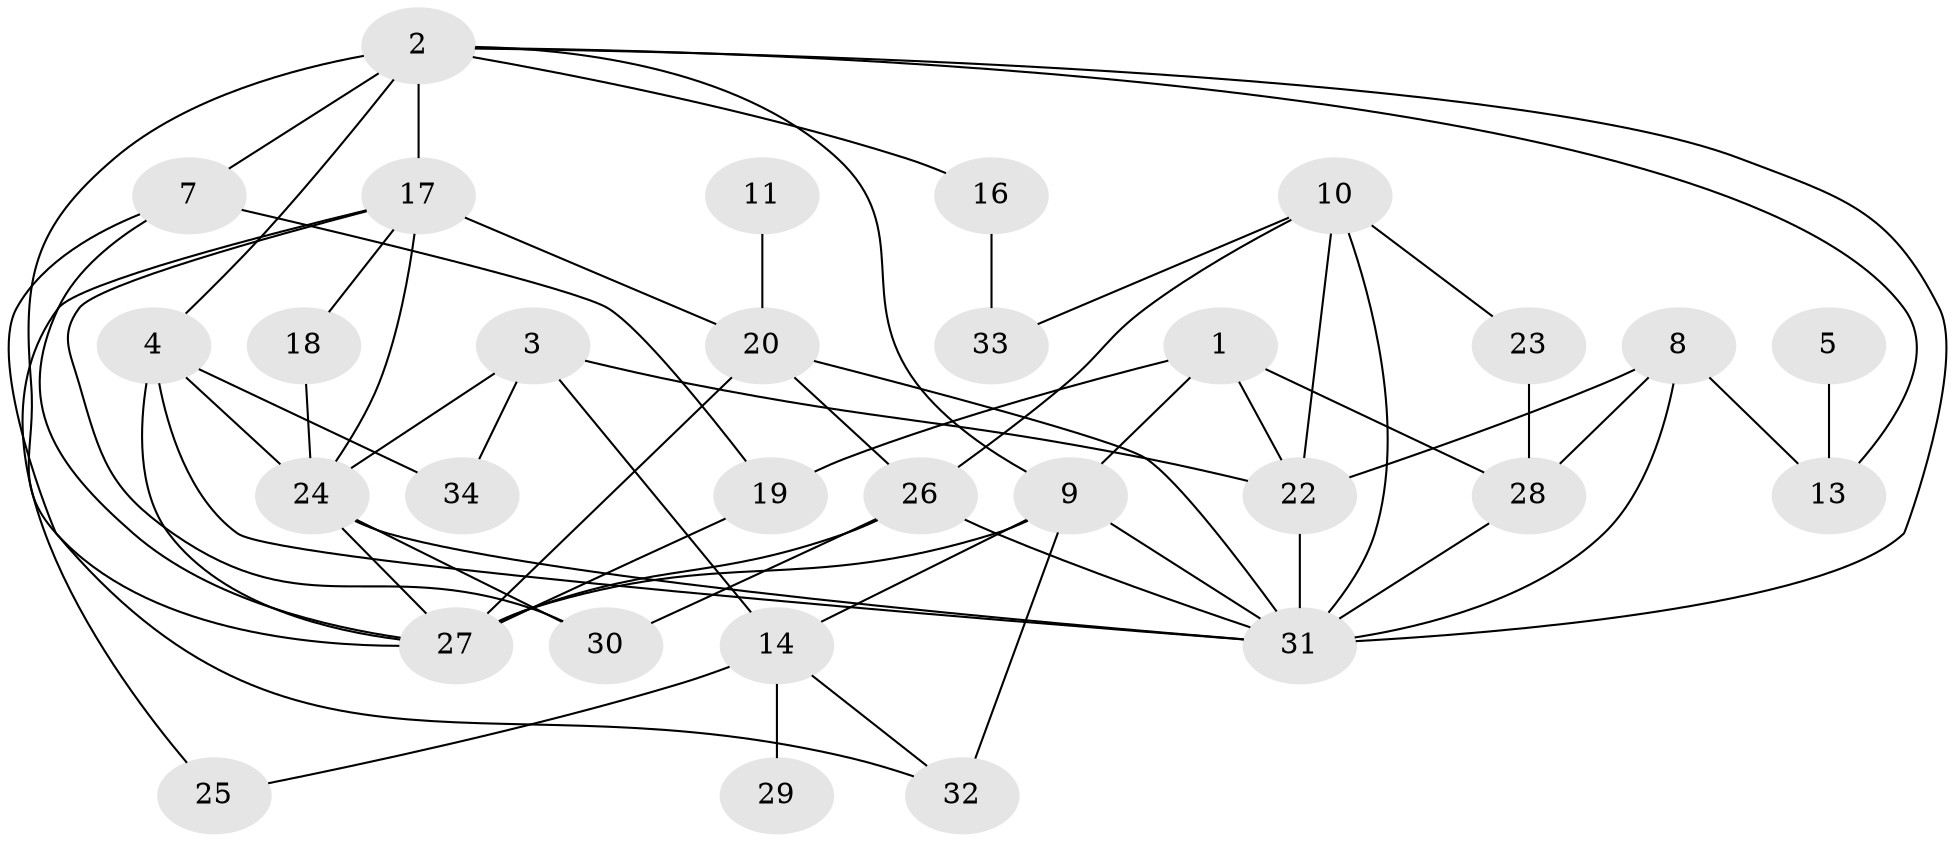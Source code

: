 // original degree distribution, {1: 0.1927710843373494, 7: 0.03614457831325301, 3: 0.20481927710843373, 2: 0.21686746987951808, 4: 0.21686746987951808, 6: 0.03614457831325301, 5: 0.04819277108433735, 0: 0.04819277108433735}
// Generated by graph-tools (version 1.1) at 2025/35/03/04/25 23:35:52]
// undirected, 30 vertices, 61 edges
graph export_dot {
  node [color=gray90,style=filled];
  1;
  2;
  3;
  4;
  5;
  7;
  8;
  9;
  10;
  11;
  13;
  14;
  16;
  17;
  18;
  19;
  20;
  22;
  23;
  24;
  25;
  26;
  27;
  28;
  29;
  30;
  31;
  32;
  33;
  34;
  1 -- 9 [weight=1.0];
  1 -- 19 [weight=1.0];
  1 -- 22 [weight=1.0];
  1 -- 28 [weight=1.0];
  2 -- 4 [weight=1.0];
  2 -- 7 [weight=3.0];
  2 -- 9 [weight=1.0];
  2 -- 13 [weight=1.0];
  2 -- 16 [weight=1.0];
  2 -- 17 [weight=2.0];
  2 -- 27 [weight=1.0];
  2 -- 31 [weight=2.0];
  3 -- 14 [weight=1.0];
  3 -- 22 [weight=1.0];
  3 -- 24 [weight=1.0];
  3 -- 34 [weight=1.0];
  4 -- 24 [weight=1.0];
  4 -- 27 [weight=1.0];
  4 -- 31 [weight=1.0];
  4 -- 34 [weight=1.0];
  5 -- 13 [weight=2.0];
  7 -- 19 [weight=1.0];
  7 -- 27 [weight=1.0];
  7 -- 32 [weight=1.0];
  8 -- 13 [weight=1.0];
  8 -- 22 [weight=1.0];
  8 -- 28 [weight=1.0];
  8 -- 31 [weight=1.0];
  9 -- 14 [weight=1.0];
  9 -- 27 [weight=2.0];
  9 -- 31 [weight=1.0];
  9 -- 32 [weight=2.0];
  10 -- 22 [weight=1.0];
  10 -- 23 [weight=1.0];
  10 -- 26 [weight=1.0];
  10 -- 31 [weight=1.0];
  10 -- 33 [weight=1.0];
  11 -- 20 [weight=1.0];
  14 -- 25 [weight=1.0];
  14 -- 29 [weight=1.0];
  14 -- 32 [weight=1.0];
  16 -- 33 [weight=1.0];
  17 -- 18 [weight=1.0];
  17 -- 20 [weight=1.0];
  17 -- 24 [weight=1.0];
  17 -- 25 [weight=1.0];
  17 -- 30 [weight=1.0];
  18 -- 24 [weight=1.0];
  19 -- 27 [weight=1.0];
  20 -- 26 [weight=1.0];
  20 -- 27 [weight=1.0];
  20 -- 31 [weight=1.0];
  22 -- 31 [weight=1.0];
  23 -- 28 [weight=1.0];
  24 -- 27 [weight=1.0];
  24 -- 30 [weight=1.0];
  24 -- 31 [weight=1.0];
  26 -- 27 [weight=1.0];
  26 -- 30 [weight=1.0];
  26 -- 31 [weight=1.0];
  28 -- 31 [weight=1.0];
}
